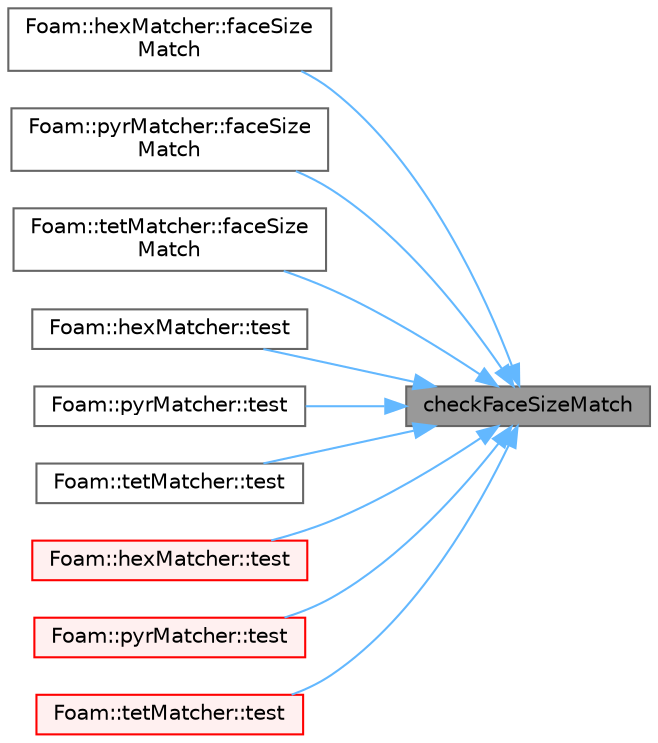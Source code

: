 digraph "checkFaceSizeMatch"
{
 // LATEX_PDF_SIZE
  bgcolor="transparent";
  edge [fontname=Helvetica,fontsize=10,labelfontname=Helvetica,labelfontsize=10];
  node [fontname=Helvetica,fontsize=10,shape=box,height=0.2,width=0.4];
  rankdir="RL";
  Node1 [id="Node000001",label="checkFaceSizeMatch",height=0.2,width=0.4,color="gray40", fillcolor="grey60", style="filled", fontcolor="black",tooltip=" "];
  Node1 -> Node2 [id="edge1_Node000001_Node000002",dir="back",color="steelblue1",style="solid",tooltip=" "];
  Node2 [id="Node000002",label="Foam::hexMatcher::faceSize\lMatch",height=0.2,width=0.4,color="grey40", fillcolor="white", style="filled",URL="$classFoam_1_1hexMatcher.html#a003c9de305b3558bc1aaa1492dbba3a3",tooltip=" "];
  Node1 -> Node3 [id="edge2_Node000001_Node000003",dir="back",color="steelblue1",style="solid",tooltip=" "];
  Node3 [id="Node000003",label="Foam::pyrMatcher::faceSize\lMatch",height=0.2,width=0.4,color="grey40", fillcolor="white", style="filled",URL="$classFoam_1_1pyrMatcher.html#a003c9de305b3558bc1aaa1492dbba3a3",tooltip=" "];
  Node1 -> Node4 [id="edge3_Node000001_Node000004",dir="back",color="steelblue1",style="solid",tooltip=" "];
  Node4 [id="Node000004",label="Foam::tetMatcher::faceSize\lMatch",height=0.2,width=0.4,color="grey40", fillcolor="white", style="filled",URL="$classFoam_1_1tetMatcher.html#a003c9de305b3558bc1aaa1492dbba3a3",tooltip=" "];
  Node1 -> Node5 [id="edge4_Node000001_Node000005",dir="back",color="steelblue1",style="solid",tooltip=" "];
  Node5 [id="Node000005",label="Foam::hexMatcher::test",height=0.2,width=0.4,color="grey40", fillcolor="white", style="filled",URL="$classFoam_1_1hexMatcher.html#a522be7ac931764246a5f0cacc8554dc0",tooltip=" "];
  Node1 -> Node6 [id="edge5_Node000001_Node000006",dir="back",color="steelblue1",style="solid",tooltip=" "];
  Node6 [id="Node000006",label="Foam::pyrMatcher::test",height=0.2,width=0.4,color="grey40", fillcolor="white", style="filled",URL="$classFoam_1_1pyrMatcher.html#a522be7ac931764246a5f0cacc8554dc0",tooltip=" "];
  Node1 -> Node7 [id="edge6_Node000001_Node000007",dir="back",color="steelblue1",style="solid",tooltip=" "];
  Node7 [id="Node000007",label="Foam::tetMatcher::test",height=0.2,width=0.4,color="grey40", fillcolor="white", style="filled",URL="$classFoam_1_1tetMatcher.html#a522be7ac931764246a5f0cacc8554dc0",tooltip=" "];
  Node1 -> Node8 [id="edge7_Node000001_Node000008",dir="back",color="steelblue1",style="solid",tooltip=" "];
  Node8 [id="Node000008",label="Foam::hexMatcher::test",height=0.2,width=0.4,color="red", fillcolor="#FFF0F0", style="filled",URL="$classFoam_1_1hexMatcher.html#a0d4e4bcd59f97861939f325880d65df7",tooltip=" "];
  Node1 -> Node13 [id="edge8_Node000001_Node000013",dir="back",color="steelblue1",style="solid",tooltip=" "];
  Node13 [id="Node000013",label="Foam::pyrMatcher::test",height=0.2,width=0.4,color="red", fillcolor="#FFF0F0", style="filled",URL="$classFoam_1_1pyrMatcher.html#a0d4e4bcd59f97861939f325880d65df7",tooltip=" "];
  Node1 -> Node16 [id="edge9_Node000001_Node000016",dir="back",color="steelblue1",style="solid",tooltip=" "];
  Node16 [id="Node000016",label="Foam::tetMatcher::test",height=0.2,width=0.4,color="red", fillcolor="#FFF0F0", style="filled",URL="$classFoam_1_1tetMatcher.html#a0d4e4bcd59f97861939f325880d65df7",tooltip=" "];
}

